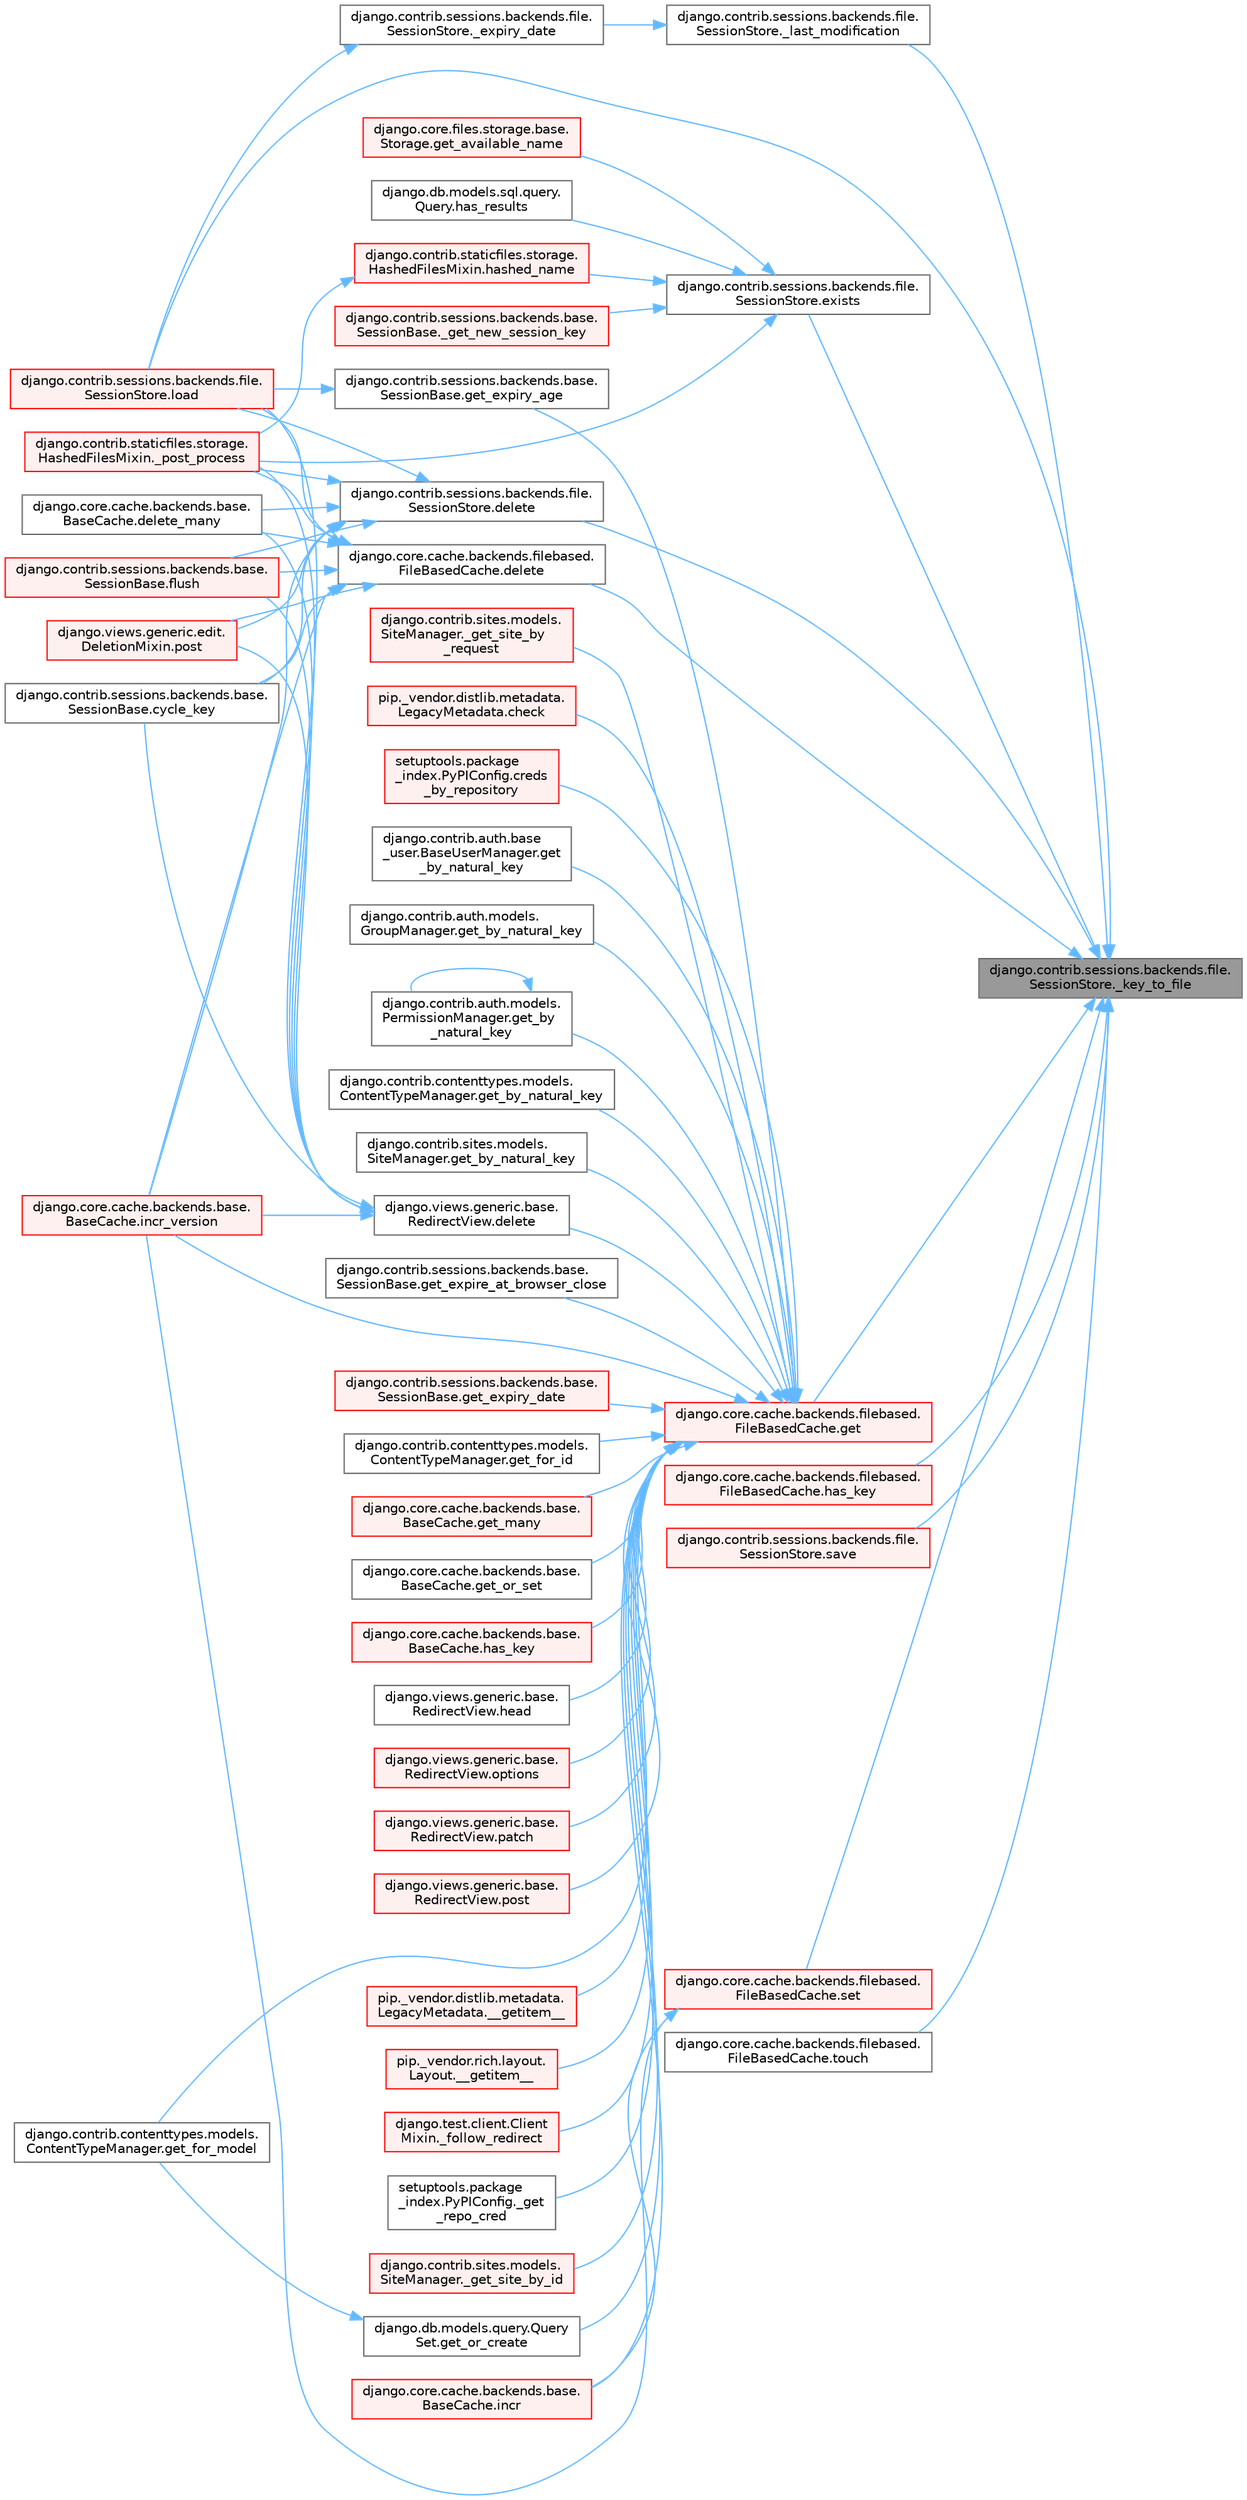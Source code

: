 digraph "django.contrib.sessions.backends.file.SessionStore._key_to_file"
{
 // LATEX_PDF_SIZE
  bgcolor="transparent";
  edge [fontname=Helvetica,fontsize=10,labelfontname=Helvetica,labelfontsize=10];
  node [fontname=Helvetica,fontsize=10,shape=box,height=0.2,width=0.4];
  rankdir="RL";
  Node1 [id="Node000001",label="django.contrib.sessions.backends.file.\lSessionStore._key_to_file",height=0.2,width=0.4,color="gray40", fillcolor="grey60", style="filled", fontcolor="black",tooltip=" "];
  Node1 -> Node2 [id="edge1_Node000001_Node000002",dir="back",color="steelblue1",style="solid",tooltip=" "];
  Node2 [id="Node000002",label="django.contrib.sessions.backends.file.\lSessionStore._last_modification",height=0.2,width=0.4,color="grey40", fillcolor="white", style="filled",URL="$classdjango_1_1contrib_1_1sessions_1_1backends_1_1file_1_1_session_store.html#a8b4d1a775b85b229d891b8eca56af491",tooltip=" "];
  Node2 -> Node3 [id="edge2_Node000002_Node000003",dir="back",color="steelblue1",style="solid",tooltip=" "];
  Node3 [id="Node000003",label="django.contrib.sessions.backends.file.\lSessionStore._expiry_date",height=0.2,width=0.4,color="grey40", fillcolor="white", style="filled",URL="$classdjango_1_1contrib_1_1sessions_1_1backends_1_1file_1_1_session_store.html#a7a3b1931797a3c3e1c61b5b3a33213d1",tooltip=" "];
  Node3 -> Node4 [id="edge3_Node000003_Node000004",dir="back",color="steelblue1",style="solid",tooltip=" "];
  Node4 [id="Node000004",label="django.contrib.sessions.backends.file.\lSessionStore.load",height=0.2,width=0.4,color="red", fillcolor="#FFF0F0", style="filled",URL="$classdjango_1_1contrib_1_1sessions_1_1backends_1_1file_1_1_session_store.html#a408fa63512306fbaa7bbb62742f0295f",tooltip=" "];
  Node1 -> Node1820 [id="edge4_Node000001_Node001820",dir="back",color="steelblue1",style="solid",tooltip=" "];
  Node1820 [id="Node001820",label="django.contrib.sessions.backends.file.\lSessionStore.delete",height=0.2,width=0.4,color="grey40", fillcolor="white", style="filled",URL="$classdjango_1_1contrib_1_1sessions_1_1backends_1_1file_1_1_session_store.html#adff061b9bf9001df76e9ac5f58286ec4",tooltip=" "];
  Node1820 -> Node32 [id="edge5_Node001820_Node000032",dir="back",color="steelblue1",style="solid",tooltip=" "];
  Node32 [id="Node000032",label="django.contrib.staticfiles.storage.\lHashedFilesMixin._post_process",height=0.2,width=0.4,color="red", fillcolor="#FFF0F0", style="filled",URL="$classdjango_1_1contrib_1_1staticfiles_1_1storage_1_1_hashed_files_mixin.html#aa0c820223a4e686edd5d2c333d5a9336",tooltip=" "];
  Node1820 -> Node34 [id="edge6_Node001820_Node000034",dir="back",color="steelblue1",style="solid",tooltip=" "];
  Node34 [id="Node000034",label="django.contrib.sessions.backends.base.\lSessionBase.cycle_key",height=0.2,width=0.4,color="grey40", fillcolor="white", style="filled",URL="$classdjango_1_1contrib_1_1sessions_1_1backends_1_1base_1_1_session_base.html#a6955e9bebe4e5b7d463bccfcf9181016",tooltip=" "];
  Node1820 -> Node35 [id="edge7_Node001820_Node000035",dir="back",color="steelblue1",style="solid",tooltip=" "];
  Node35 [id="Node000035",label="django.core.cache.backends.base.\lBaseCache.delete_many",height=0.2,width=0.4,color="grey40", fillcolor="white", style="filled",URL="$classdjango_1_1core_1_1cache_1_1backends_1_1base_1_1_base_cache.html#a560226c6c5f05daec8c96ade18aa752b",tooltip=" "];
  Node1820 -> Node36 [id="edge8_Node001820_Node000036",dir="back",color="steelblue1",style="solid",tooltip=" "];
  Node36 [id="Node000036",label="django.contrib.sessions.backends.base.\lSessionBase.flush",height=0.2,width=0.4,color="red", fillcolor="#FFF0F0", style="filled",URL="$classdjango_1_1contrib_1_1sessions_1_1backends_1_1base_1_1_session_base.html#a915ab38003d5f0be1ce9f849583910bb",tooltip=" "];
  Node1820 -> Node840 [id="edge9_Node001820_Node000840",dir="back",color="steelblue1",style="solid",tooltip=" "];
  Node840 [id="Node000840",label="django.core.cache.backends.base.\lBaseCache.incr_version",height=0.2,width=0.4,color="red", fillcolor="#FFF0F0", style="filled",URL="$classdjango_1_1core_1_1cache_1_1backends_1_1base_1_1_base_cache.html#a3ac7d74ffcfca67e2afee86ecf858b34",tooltip=" "];
  Node1820 -> Node4 [id="edge10_Node001820_Node000004",dir="back",color="steelblue1",style="solid",tooltip=" "];
  Node1820 -> Node860 [id="edge11_Node001820_Node000860",dir="back",color="steelblue1",style="solid",tooltip=" "];
  Node860 [id="Node000860",label="django.views.generic.edit.\lDeletionMixin.post",height=0.2,width=0.4,color="red", fillcolor="#FFF0F0", style="filled",URL="$classdjango_1_1views_1_1generic_1_1edit_1_1_deletion_mixin.html#a93358facc5cc6e84423e8471745b2a68",tooltip=" "];
  Node1 -> Node1821 [id="edge12_Node000001_Node001821",dir="back",color="steelblue1",style="solid",tooltip=" "];
  Node1821 [id="Node001821",label="django.core.cache.backends.filebased.\lFileBasedCache.delete",height=0.2,width=0.4,color="grey40", fillcolor="white", style="filled",URL="$classdjango_1_1core_1_1cache_1_1backends_1_1filebased_1_1_file_based_cache.html#a3ea01a368d14aacb993c07120084e49b",tooltip=" "];
  Node1821 -> Node32 [id="edge13_Node001821_Node000032",dir="back",color="steelblue1",style="solid",tooltip=" "];
  Node1821 -> Node34 [id="edge14_Node001821_Node000034",dir="back",color="steelblue1",style="solid",tooltip=" "];
  Node1821 -> Node35 [id="edge15_Node001821_Node000035",dir="back",color="steelblue1",style="solid",tooltip=" "];
  Node1821 -> Node36 [id="edge16_Node001821_Node000036",dir="back",color="steelblue1",style="solid",tooltip=" "];
  Node1821 -> Node840 [id="edge17_Node001821_Node000840",dir="back",color="steelblue1",style="solid",tooltip=" "];
  Node1821 -> Node4 [id="edge18_Node001821_Node000004",dir="back",color="steelblue1",style="solid",tooltip=" "];
  Node1821 -> Node860 [id="edge19_Node001821_Node000860",dir="back",color="steelblue1",style="solid",tooltip=" "];
  Node1 -> Node1822 [id="edge20_Node000001_Node001822",dir="back",color="steelblue1",style="solid",tooltip=" "];
  Node1822 [id="Node001822",label="django.contrib.sessions.backends.file.\lSessionStore.exists",height=0.2,width=0.4,color="grey40", fillcolor="white", style="filled",URL="$classdjango_1_1contrib_1_1sessions_1_1backends_1_1file_1_1_session_store.html#ac71713367271770f0725f65d90ea66c5",tooltip=" "];
  Node1822 -> Node376 [id="edge21_Node001822_Node000376",dir="back",color="steelblue1",style="solid",tooltip=" "];
  Node376 [id="Node000376",label="django.contrib.sessions.backends.base.\lSessionBase._get_new_session_key",height=0.2,width=0.4,color="red", fillcolor="#FFF0F0", style="filled",URL="$classdjango_1_1contrib_1_1sessions_1_1backends_1_1base_1_1_session_base.html#aa4fa1e405a4b97410d84bee8c9cf5e65",tooltip=" "];
  Node1822 -> Node32 [id="edge22_Node001822_Node000032",dir="back",color="steelblue1",style="solid",tooltip=" "];
  Node1822 -> Node1014 [id="edge23_Node001822_Node001014",dir="back",color="steelblue1",style="solid",tooltip=" "];
  Node1014 [id="Node001014",label="django.core.files.storage.base.\lStorage.get_available_name",height=0.2,width=0.4,color="red", fillcolor="#FFF0F0", style="filled",URL="$classdjango_1_1core_1_1files_1_1storage_1_1base_1_1_storage.html#a2cd94744363c607f8025623f0b0a6d10",tooltip=" "];
  Node1822 -> Node1037 [id="edge24_Node001822_Node001037",dir="back",color="steelblue1",style="solid",tooltip=" "];
  Node1037 [id="Node001037",label="django.db.models.sql.query.\lQuery.has_results",height=0.2,width=0.4,color="grey40", fillcolor="white", style="filled",URL="$classdjango_1_1db_1_1models_1_1sql_1_1query_1_1_query.html#a50f87eab8046ac532fe77593491da050",tooltip=" "];
  Node1822 -> Node702 [id="edge25_Node001822_Node000702",dir="back",color="steelblue1",style="solid",tooltip=" "];
  Node702 [id="Node000702",label="django.contrib.staticfiles.storage.\lHashedFilesMixin.hashed_name",height=0.2,width=0.4,color="red", fillcolor="#FFF0F0", style="filled",URL="$classdjango_1_1contrib_1_1staticfiles_1_1storage_1_1_hashed_files_mixin.html#aa30283e5d1a2177cf975b44ae95e45e4",tooltip=" "];
  Node702 -> Node32 [id="edge26_Node000702_Node000032",dir="back",color="steelblue1",style="solid",tooltip=" "];
  Node1 -> Node1823 [id="edge27_Node000001_Node001823",dir="back",color="steelblue1",style="solid",tooltip=" "];
  Node1823 [id="Node001823",label="django.core.cache.backends.filebased.\lFileBasedCache.get",height=0.2,width=0.4,color="red", fillcolor="#FFF0F0", style="filled",URL="$classdjango_1_1core_1_1cache_1_1backends_1_1filebased_1_1_file_based_cache.html#a81478fa25dd545d6e223f4e3d6760646",tooltip=" "];
  Node1823 -> Node27 [id="edge28_Node001823_Node000027",dir="back",color="steelblue1",style="solid",tooltip=" "];
  Node27 [id="Node000027",label="pip._vendor.distlib.metadata.\lLegacyMetadata.__getitem__",height=0.2,width=0.4,color="red", fillcolor="#FFF0F0", style="filled",URL="$classpip_1_1__vendor_1_1distlib_1_1metadata_1_1_legacy_metadata.html#a4bbfa90e12a85ff919edb328c979731c",tooltip=" "];
  Node1823 -> Node28 [id="edge29_Node001823_Node000028",dir="back",color="steelblue1",style="solid",tooltip=" "];
  Node28 [id="Node000028",label="pip._vendor.rich.layout.\lLayout.__getitem__",height=0.2,width=0.4,color="red", fillcolor="#FFF0F0", style="filled",URL="$classpip_1_1__vendor_1_1rich_1_1layout_1_1_layout.html#add0ab2d771b738c1d8f491d5fc922238",tooltip=" "];
  Node1823 -> Node29 [id="edge30_Node001823_Node000029",dir="back",color="steelblue1",style="solid",tooltip=" "];
  Node29 [id="Node000029",label="django.test.client.Client\lMixin._follow_redirect",height=0.2,width=0.4,color="red", fillcolor="#FFF0F0", style="filled",URL="$classdjango_1_1test_1_1client_1_1_client_mixin.html#a8ef9c674c0e06268a84a19666287c660",tooltip=" "];
  Node1823 -> Node1824 [id="edge31_Node001823_Node001824",dir="back",color="steelblue1",style="solid",tooltip=" "];
  Node1824 [id="Node001824",label="setuptools.package\l_index.PyPIConfig._get\l_repo_cred",height=0.2,width=0.4,color="grey40", fillcolor="white", style="filled",URL="$classsetuptools_1_1package__index_1_1_py_p_i_config.html#ae131b3373b6208486cc5f156eaa7265a",tooltip=" "];
  Node1823 -> Node1825 [id="edge32_Node001823_Node001825",dir="back",color="steelblue1",style="solid",tooltip=" "];
  Node1825 [id="Node001825",label="django.contrib.sites.models.\lSiteManager._get_site_by_id",height=0.2,width=0.4,color="red", fillcolor="#FFF0F0", style="filled",URL="$classdjango_1_1contrib_1_1sites_1_1models_1_1_site_manager.html#aa2caa86610079c1d43d51ecd4eeffdfd",tooltip=" "];
  Node1823 -> Node1827 [id="edge33_Node001823_Node001827",dir="back",color="steelblue1",style="solid",tooltip=" "];
  Node1827 [id="Node001827",label="django.contrib.sites.models.\lSiteManager._get_site_by\l_request",height=0.2,width=0.4,color="red", fillcolor="#FFF0F0", style="filled",URL="$classdjango_1_1contrib_1_1sites_1_1models_1_1_site_manager.html#afe4ac1f1603e7bc2e95bd348c30e9d81",tooltip=" "];
  Node1823 -> Node1828 [id="edge34_Node001823_Node001828",dir="back",color="steelblue1",style="solid",tooltip=" "];
  Node1828 [id="Node001828",label="pip._vendor.distlib.metadata.\lLegacyMetadata.check",height=0.2,width=0.4,color="red", fillcolor="#FFF0F0", style="filled",URL="$classpip_1_1__vendor_1_1distlib_1_1metadata_1_1_legacy_metadata.html#a9f3d75961911af2473c8092d354b3d85",tooltip=" "];
  Node1823 -> Node1829 [id="edge35_Node001823_Node001829",dir="back",color="steelblue1",style="solid",tooltip=" "];
  Node1829 [id="Node001829",label="setuptools.package\l_index.PyPIConfig.creds\l_by_repository",height=0.2,width=0.4,color="red", fillcolor="#FFF0F0", style="filled",URL="$classsetuptools_1_1package__index_1_1_py_p_i_config.html#a277b3e89479d171582044b5f9eb920a0",tooltip=" "];
  Node1823 -> Node1831 [id="edge36_Node001823_Node001831",dir="back",color="steelblue1",style="solid",tooltip=" "];
  Node1831 [id="Node001831",label="django.views.generic.base.\lRedirectView.delete",height=0.2,width=0.4,color="grey40", fillcolor="white", style="filled",URL="$classdjango_1_1views_1_1generic_1_1base_1_1_redirect_view.html#a7060a2e85ff141d1950dd42e436fb9f1",tooltip=" "];
  Node1831 -> Node32 [id="edge37_Node001831_Node000032",dir="back",color="steelblue1",style="solid",tooltip=" "];
  Node1831 -> Node34 [id="edge38_Node001831_Node000034",dir="back",color="steelblue1",style="solid",tooltip=" "];
  Node1831 -> Node35 [id="edge39_Node001831_Node000035",dir="back",color="steelblue1",style="solid",tooltip=" "];
  Node1831 -> Node36 [id="edge40_Node001831_Node000036",dir="back",color="steelblue1",style="solid",tooltip=" "];
  Node1831 -> Node840 [id="edge41_Node001831_Node000840",dir="back",color="steelblue1",style="solid",tooltip=" "];
  Node1831 -> Node4 [id="edge42_Node001831_Node000004",dir="back",color="steelblue1",style="solid",tooltip=" "];
  Node1831 -> Node860 [id="edge43_Node001831_Node000860",dir="back",color="steelblue1",style="solid",tooltip=" "];
  Node1823 -> Node1832 [id="edge44_Node001823_Node001832",dir="back",color="steelblue1",style="solid",tooltip=" "];
  Node1832 [id="Node001832",label="django.contrib.auth.base\l_user.BaseUserManager.get\l_by_natural_key",height=0.2,width=0.4,color="grey40", fillcolor="white", style="filled",URL="$classdjango_1_1contrib_1_1auth_1_1base__user_1_1_base_user_manager.html#a9e0cf0e3651ecbe163d9f87b076b0bf9",tooltip=" "];
  Node1823 -> Node1833 [id="edge45_Node001823_Node001833",dir="back",color="steelblue1",style="solid",tooltip=" "];
  Node1833 [id="Node001833",label="django.contrib.auth.models.\lGroupManager.get_by_natural_key",height=0.2,width=0.4,color="grey40", fillcolor="white", style="filled",URL="$classdjango_1_1contrib_1_1auth_1_1models_1_1_group_manager.html#af57a9a2ac1ef277ef6f1956f9d25293e",tooltip=" "];
  Node1823 -> Node1834 [id="edge46_Node001823_Node001834",dir="back",color="steelblue1",style="solid",tooltip=" "];
  Node1834 [id="Node001834",label="django.contrib.auth.models.\lPermissionManager.get_by\l_natural_key",height=0.2,width=0.4,color="grey40", fillcolor="white", style="filled",URL="$classdjango_1_1contrib_1_1auth_1_1models_1_1_permission_manager.html#a27621698d1bd2b3a2d73dbcd84db0cc3",tooltip=" "];
  Node1834 -> Node1834 [id="edge47_Node001834_Node001834",dir="back",color="steelblue1",style="solid",tooltip=" "];
  Node1823 -> Node1835 [id="edge48_Node001823_Node001835",dir="back",color="steelblue1",style="solid",tooltip=" "];
  Node1835 [id="Node001835",label="django.contrib.contenttypes.models.\lContentTypeManager.get_by_natural_key",height=0.2,width=0.4,color="grey40", fillcolor="white", style="filled",URL="$classdjango_1_1contrib_1_1contenttypes_1_1models_1_1_content_type_manager.html#aa19a7b03514cc1871e322fd5aeb2ecbe",tooltip=" "];
  Node1823 -> Node1836 [id="edge49_Node001823_Node001836",dir="back",color="steelblue1",style="solid",tooltip=" "];
  Node1836 [id="Node001836",label="django.contrib.sites.models.\lSiteManager.get_by_natural_key",height=0.2,width=0.4,color="grey40", fillcolor="white", style="filled",URL="$classdjango_1_1contrib_1_1sites_1_1models_1_1_site_manager.html#aeb05076243fd13bbdb7e1fe18794269c",tooltip=" "];
  Node1823 -> Node1837 [id="edge50_Node001823_Node001837",dir="back",color="steelblue1",style="solid",tooltip=" "];
  Node1837 [id="Node001837",label="django.contrib.sessions.backends.base.\lSessionBase.get_expire_at_browser_close",height=0.2,width=0.4,color="grey40", fillcolor="white", style="filled",URL="$classdjango_1_1contrib_1_1sessions_1_1backends_1_1base_1_1_session_base.html#a84c6c4afda960d505a1b2a7d3f97d75f",tooltip=" "];
  Node1823 -> Node1838 [id="edge51_Node001823_Node001838",dir="back",color="steelblue1",style="solid",tooltip=" "];
  Node1838 [id="Node001838",label="django.contrib.sessions.backends.base.\lSessionBase.get_expiry_age",height=0.2,width=0.4,color="grey40", fillcolor="white", style="filled",URL="$classdjango_1_1contrib_1_1sessions_1_1backends_1_1base_1_1_session_base.html#af853871a0f2af33b0fd38d04e9296e01",tooltip=" "];
  Node1838 -> Node4 [id="edge52_Node001838_Node000004",dir="back",color="steelblue1",style="solid",tooltip=" "];
  Node1823 -> Node1839 [id="edge53_Node001823_Node001839",dir="back",color="steelblue1",style="solid",tooltip=" "];
  Node1839 [id="Node001839",label="django.contrib.sessions.backends.base.\lSessionBase.get_expiry_date",height=0.2,width=0.4,color="red", fillcolor="#FFF0F0", style="filled",URL="$classdjango_1_1contrib_1_1sessions_1_1backends_1_1base_1_1_session_base.html#af87a5a48ca86a64f795e97f3529df849",tooltip=" "];
  Node1823 -> Node1841 [id="edge54_Node001823_Node001841",dir="back",color="steelblue1",style="solid",tooltip=" "];
  Node1841 [id="Node001841",label="django.contrib.contenttypes.models.\lContentTypeManager.get_for_id",height=0.2,width=0.4,color="grey40", fillcolor="white", style="filled",URL="$classdjango_1_1contrib_1_1contenttypes_1_1models_1_1_content_type_manager.html#a4f41aa06163cf8140d954a9d9ac0e99f",tooltip=" "];
  Node1823 -> Node1027 [id="edge55_Node001823_Node001027",dir="back",color="steelblue1",style="solid",tooltip=" "];
  Node1027 [id="Node001027",label="django.contrib.contenttypes.models.\lContentTypeManager.get_for_model",height=0.2,width=0.4,color="grey40", fillcolor="white", style="filled",URL="$classdjango_1_1contrib_1_1contenttypes_1_1models_1_1_content_type_manager.html#a1b89bc07df6111e44f749d556f96a414",tooltip=" "];
  Node1823 -> Node1842 [id="edge56_Node001823_Node001842",dir="back",color="steelblue1",style="solid",tooltip=" "];
  Node1842 [id="Node001842",label="django.core.cache.backends.base.\lBaseCache.get_many",height=0.2,width=0.4,color="red", fillcolor="#FFF0F0", style="filled",URL="$classdjango_1_1core_1_1cache_1_1backends_1_1base_1_1_base_cache.html#a1d156ab9ced75cecfa673cbee3ac9053",tooltip=" "];
  Node1823 -> Node1026 [id="edge57_Node001823_Node001026",dir="back",color="steelblue1",style="solid",tooltip=" "];
  Node1026 [id="Node001026",label="django.db.models.query.Query\lSet.get_or_create",height=0.2,width=0.4,color="grey40", fillcolor="white", style="filled",URL="$classdjango_1_1db_1_1models_1_1query_1_1_query_set.html#a0f727927ec4d1b9f3087b831cc911c59",tooltip=" "];
  Node1026 -> Node1027 [id="edge58_Node001026_Node001027",dir="back",color="steelblue1",style="solid",tooltip=" "];
  Node1823 -> Node790 [id="edge59_Node001823_Node000790",dir="back",color="steelblue1",style="solid",tooltip=" "];
  Node790 [id="Node000790",label="django.core.cache.backends.base.\lBaseCache.get_or_set",height=0.2,width=0.4,color="grey40", fillcolor="white", style="filled",URL="$classdjango_1_1core_1_1cache_1_1backends_1_1base_1_1_base_cache.html#ac478d532b4c2b74987f49ff8291e5343",tooltip=" "];
  Node1823 -> Node1844 [id="edge60_Node001823_Node001844",dir="back",color="steelblue1",style="solid",tooltip=" "];
  Node1844 [id="Node001844",label="django.core.cache.backends.base.\lBaseCache.has_key",height=0.2,width=0.4,color="red", fillcolor="#FFF0F0", style="filled",URL="$classdjango_1_1core_1_1cache_1_1backends_1_1base_1_1_base_cache.html#a2d06a56d17661d63648e1ec13ae93d3b",tooltip=" "];
  Node1823 -> Node1846 [id="edge61_Node001823_Node001846",dir="back",color="steelblue1",style="solid",tooltip=" "];
  Node1846 [id="Node001846",label="django.views.generic.base.\lRedirectView.head",height=0.2,width=0.4,color="grey40", fillcolor="white", style="filled",URL="$classdjango_1_1views_1_1generic_1_1base_1_1_redirect_view.html#a34f0a0a5fb94f117f4752789a8db216a",tooltip=" "];
  Node1823 -> Node837 [id="edge62_Node001823_Node000837",dir="back",color="steelblue1",style="solid",tooltip=" "];
  Node837 [id="Node000837",label="django.core.cache.backends.base.\lBaseCache.incr",height=0.2,width=0.4,color="red", fillcolor="#FFF0F0", style="filled",URL="$classdjango_1_1core_1_1cache_1_1backends_1_1base_1_1_base_cache.html#ab502f06a18e16d3d1495fdf1dca28831",tooltip=" "];
  Node1823 -> Node840 [id="edge63_Node001823_Node000840",dir="back",color="steelblue1",style="solid",tooltip=" "];
  Node1823 -> Node1847 [id="edge64_Node001823_Node001847",dir="back",color="steelblue1",style="solid",tooltip=" "];
  Node1847 [id="Node001847",label="django.views.generic.base.\lRedirectView.options",height=0.2,width=0.4,color="red", fillcolor="#FFF0F0", style="filled",URL="$classdjango_1_1views_1_1generic_1_1base_1_1_redirect_view.html#a444de156c79647344c987295c47a76e1",tooltip=" "];
  Node1823 -> Node1848 [id="edge65_Node001823_Node001848",dir="back",color="steelblue1",style="solid",tooltip=" "];
  Node1848 [id="Node001848",label="django.views.generic.base.\lRedirectView.patch",height=0.2,width=0.4,color="red", fillcolor="#FFF0F0", style="filled",URL="$classdjango_1_1views_1_1generic_1_1base_1_1_redirect_view.html#a1af0176656ad2642a86603a7f2efd6c8",tooltip=" "];
  Node1823 -> Node1851 [id="edge66_Node001823_Node001851",dir="back",color="steelblue1",style="solid",tooltip=" "];
  Node1851 [id="Node001851",label="django.views.generic.base.\lRedirectView.post",height=0.2,width=0.4,color="red", fillcolor="#FFF0F0", style="filled",URL="$classdjango_1_1views_1_1generic_1_1base_1_1_redirect_view.html#a20f1374a926b81c739ea2672fbe38552",tooltip=" "];
  Node1 -> Node1854 [id="edge67_Node000001_Node001854",dir="back",color="steelblue1",style="solid",tooltip=" "];
  Node1854 [id="Node001854",label="django.core.cache.backends.filebased.\lFileBasedCache.has_key",height=0.2,width=0.4,color="red", fillcolor="#FFF0F0", style="filled",URL="$classdjango_1_1core_1_1cache_1_1backends_1_1filebased_1_1_file_based_cache.html#a8372c71fa4978b5eb54252ab924eb2f9",tooltip=" "];
  Node1 -> Node4 [id="edge68_Node000001_Node000004",dir="back",color="steelblue1",style="solid",tooltip=" "];
  Node1 -> Node1034 [id="edge69_Node000001_Node001034",dir="back",color="steelblue1",style="solid",tooltip=" "];
  Node1034 [id="Node001034",label="django.contrib.sessions.backends.file.\lSessionStore.save",height=0.2,width=0.4,color="red", fillcolor="#FFF0F0", style="filled",URL="$classdjango_1_1contrib_1_1sessions_1_1backends_1_1file_1_1_session_store.html#af170f9c112376eb1627509287bf9620f",tooltip=" "];
  Node1 -> Node830 [id="edge70_Node000001_Node000830",dir="back",color="steelblue1",style="solid",tooltip=" "];
  Node830 [id="Node000830",label="django.core.cache.backends.filebased.\lFileBasedCache.set",height=0.2,width=0.4,color="red", fillcolor="#FFF0F0", style="filled",URL="$classdjango_1_1core_1_1cache_1_1backends_1_1filebased_1_1_file_based_cache.html#a7c5292a9ab120424eeaf5fe254366ca6",tooltip=" "];
  Node830 -> Node837 [id="edge71_Node000830_Node000837",dir="back",color="steelblue1",style="solid",tooltip=" "];
  Node830 -> Node840 [id="edge72_Node000830_Node000840",dir="back",color="steelblue1",style="solid",tooltip=" "];
  Node1 -> Node851 [id="edge73_Node000001_Node000851",dir="back",color="steelblue1",style="solid",tooltip=" "];
  Node851 [id="Node000851",label="django.core.cache.backends.filebased.\lFileBasedCache.touch",height=0.2,width=0.4,color="grey40", fillcolor="white", style="filled",URL="$classdjango_1_1core_1_1cache_1_1backends_1_1filebased_1_1_file_based_cache.html#ac2a0031a190feb092445232e16c1a18c",tooltip=" "];
}
